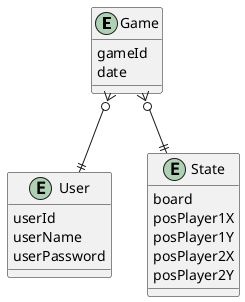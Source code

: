 @startuml

entity Game{
    gameId
    date
}
entity User{
    userId 
    userName 
    userPassword 
}
entity State{
    board 
    posPlayer1X
    posPlayer1Y
    posPlayer2X
    posPlayer2Y
}

Game }o--|| User
Game }o--|| State


@enduml